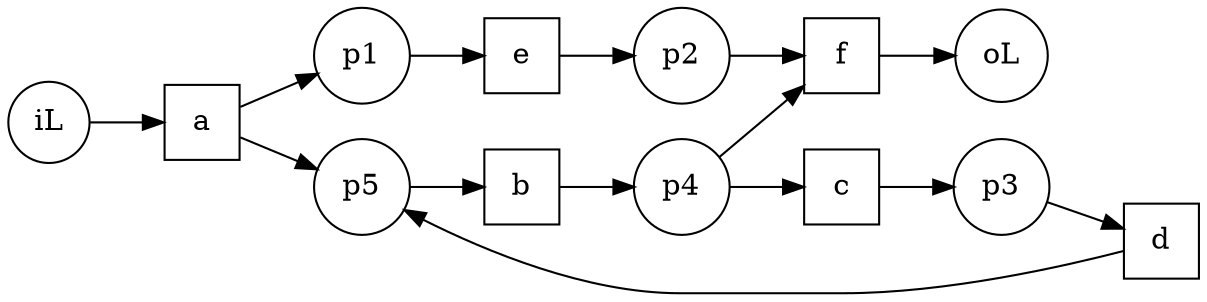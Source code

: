 digraph {
	graph [rankdir=LR]
	a [shape=square]
	p1 [shape=circle]
	a -> p1
	p1 [shape=circle]
	e [shape=square]
	p1 -> e
	e [shape=square]
	p2 [shape=circle]
	e -> p2
	p2 [shape=circle]
	f [shape=square]
	p2 -> f
	c [shape=square]
	p3 [shape=circle]
	c -> p3
	p3 [shape=circle]
	d [shape=square]
	p3 -> d
	b [shape=square]
	p4 [shape=circle]
	b -> p4
	p4 [shape=circle]
	c [shape=square]
	p4 -> c
	p4 [shape=circle]
	f [shape=square]
	p4 -> f
	a [shape=square]
	p5 [shape=circle]
	a -> p5
	d [shape=square]
	p5 [shape=circle]
	d -> p5
	p5 [shape=circle]
	b [shape=square]
	p5 -> b
	iL [shape=circle]
	a [shape=square]
	iL -> a
	oL [shape=circle]
	f [shape=square]
	f -> oL
}
